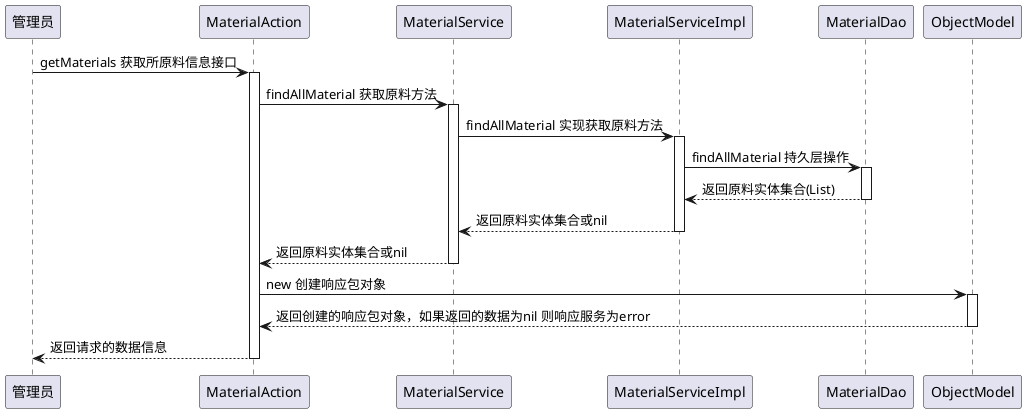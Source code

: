 @startuml
participant 管理员
管理员 -> MaterialAction : getMaterials 获取所原料信息接口
activate MaterialAction
MaterialAction -> MaterialService : findAllMaterial 获取原料方法
activate MaterialService
MaterialService -> MaterialServiceImpl : findAllMaterial 实现获取原料方法
activate MaterialServiceImpl
MaterialServiceImpl -> MaterialDao : findAllMaterial 持久层操作
activate MaterialDao
MaterialDao --> MaterialServiceImpl  : 返回原料实体集合(List)
deactivate MaterialDao
MaterialServiceImpl --> MaterialService : 返回原料实体集合或nil
deactivate MaterialServiceImpl
MaterialService --> MaterialAction : 返回原料实体集合或nil
deactivate MaterialService
MaterialAction -> ObjectModel : new 创建响应包对象
activate ObjectModel
ObjectModel --> MaterialAction : 返回创建的响应包对象，如果返回的数据为nil 则响应服务为error
deactivate ObjectModel
return 返回请求的数据信息
@enduml